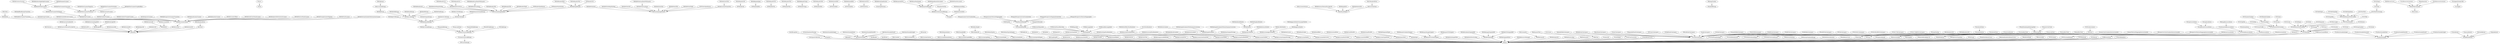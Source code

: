 digraph Classes {
  "IBGLFont" -> "IInterface"
  "IBGLRenderedFont" -> "IBGLFont"
  "IBGLRenderedFont" [href="BGRAFontGL.IBGLRenderedFont.html"]
  "IBGLTexture" -> "IInterface"
  "IBGLTexture" [href="BGRAOpenGLType.IBGLTexture.html"]
  "IBGRACanvasTextureProvider2D" -> "IInterface"
  "IBGRACanvasTextureProvider2D" [href="BGRACanvas2D.IBGRACanvasTextureProvider2D.html"]
  "IBGRACanvasGradient2D" -> "IBGRACanvasTextureProvider2D"
  "IBGRACanvasGradient2D" [href="BGRACanvas2D.IBGRACanvasGradient2D.html"]
  "IBGRAFace3D" -> "IInterface"
  "IBGRAFace3D" [href="BGRASceneTypes.IBGRAFace3D.html"]
  "IBGRALight3D" -> "IInterface"
  "IBGRADirectionalLight3D" -> "IBGRALight3D"
  "IBGRADirectionalLight3D" [href="BGRASceneTypes.IBGRADirectionalLight3D.html"]
  "IBGRAPointLight3D" -> "IBGRALight3D"
  "IBGRAPointLight3D" [href="BGRASceneTypes.IBGRAPointLight3D.html"]
  "IBGRAMaterial3D" -> "IInterface"
  "IBGRAMaterial3D" [href="BGRASceneTypes.IBGRAMaterial3D.html"]
  "IBGRANormal3D" -> "IInterface"
  "IBGRANormal3D" [href="BGRASceneTypes.IBGRANormal3D.html"]
  "IBGRAObject3D" -> "IInterface"
  "IBGRAObject3D" [href="BGRASceneTypes.IBGRAObject3D.html"]
  "IBGRAPart3D" -> "IInterface"
  "IBGRAPart3D" [href="BGRASceneTypes.IBGRAPart3D.html"]
  "IBGRAPath" -> "IInterface"
  "IBGRAPath" [href="BGRABitmapTypes.IBGRAPath.html"]
  "TBGRACanvas2D" -> "IBGRAPath"
  "TBGRACanvas2D" [href="BGRACanvas2D.TBGRACanvas2D.html"]
  "TBGRACustomPath" -> "IBGRAPath"
  "TBGRACustomPath" [href="BGRABitmapTypes.TBGRACustomPath.html"]
  "TBGRAPath" -> "TBGRACustomPath"
  "TBGRAPath" [href="BGRAPath.TBGRAPath.html"]
  "TBGLPath" -> "TBGRAPath"
  "TBGLPath" [href="BGRACanvasGL.TBGLPath.html"]
  "IBGRAScanner" -> "IInterface"
  "IBGRAScanner" [href="BGRABitmapTypes.IBGRAScanner.html"]
  "TBGRACustomScanner" -> "IBGRAScanner"
  "TBGRACustomScanner" [href="BGRABitmapTypes.TBGRACustomScanner.html"]
  "TBGRAAffineScannerTransform" -> "TBGRACustomScanner"
  "TBGRAAffineScannerTransform" [href="BGRATransform.TBGRAAffineScannerTransform.html"]
  "TBGRAAffineBitmapTransform" -> "TBGRAAffineScannerTransform"
  "TBGRAAffineBitmapTransform" [href="BGRATransform.TBGRAAffineBitmapTransform.html"]
  "TBGRABitmapScanner" -> "TBGRACustomScanner"
  "TBGRABitmapScanner" [href="BGRATransform.TBGRABitmapScanner.html"]
  "TBGRAExtendedBorderScanner" -> "TBGRACustomScanner"
  "TBGRAExtendedBorderScanner" [href="BGRATransform.TBGRAExtendedBorderScanner.html"]
  "TBGRAFilterScanner" -> "TBGRACustomScanner"
  "TBGRAFilterScanner" [href="BGRAFilterType.TBGRAFilterScanner.html"]
  "TBGRAFilterScannerMultipixel" -> "TBGRAFilterScanner"
  "TBGRAFilterScannerMultipixel" [href="BGRAFilterType.TBGRAFilterScannerMultipixel.html"]
  "TBGRA3X3FilterScanner" -> "TBGRAFilterScannerMultipixel"
  "TBGRA3X3FilterScanner" [href="BGRAFilterScanner.TBGRA3X3FilterScanner.html"]
  "TBGRAContourScanner" -> "TBGRA3X3FilterScanner"
  "TBGRAContourScanner" [href="BGRAFilterScanner.TBGRAContourScanner.html"]
  "TBGRAEmbossHightlightScanner" -> "TBGRA3X3FilterScanner"
  "TBGRAEmbossHightlightScanner" [href="BGRAFilterScanner.TBGRAEmbossHightlightScanner.html"]
  "TBGRASharpenScanner" -> "TBGRA3X3FilterScanner"
  "TBGRASharpenScanner" [href="BGRAFilterScanner.TBGRASharpenScanner.html"]
  "TBGRAFilterScannerPixelwise" -> "TBGRAFilterScanner"
  "TBGRAFilterScannerPixelwise" [href="BGRAFilterType.TBGRAFilterScannerPixelwise.html"]
  "TBGRAFilterScannerGrayscale" -> "TBGRAFilterScannerPixelwise"
  "TBGRAFilterScannerGrayscale" [href="BGRAFilterScanner.TBGRAFilterScannerGrayscale.html"]
  "TBGRAFilterScannerNegative" -> "TBGRAFilterScannerPixelwise"
  "TBGRAFilterScannerNegative" [href="BGRAFilterScanner.TBGRAFilterScannerNegative.html"]
  "TBGRAFilterScannerNormalize" -> "TBGRAFilterScannerPixelwise"
  "TBGRAFilterScannerNormalize" [href="BGRAFilterScanner.TBGRAFilterScannerNormalize.html"]
  "TBGRAFilterScannerSwapRedBlue" -> "TBGRAFilterScannerPixelwise"
  "TBGRAFilterScannerSwapRedBlue" [href="BGRAFilterScanner.TBGRAFilterScannerSwapRedBlue.html"]
  "TBGRAGradientScanner" -> "TBGRACustomScanner"
  "TBGRAGradientScanner" [href="BGRAGradientScanner.TBGRAGradientScanner.html"]
  "TBGRAConstantScanner" -> "TBGRAGradientScanner"
  "TBGRAConstantScanner" [href="BGRAGradientScanner.TBGRAConstantScanner.html"]
  "TBGRAGradientTriangleScanner" -> "TBGRACustomScanner"
  "TBGRAGradientTriangleScanner" [href="BGRAGradientScanner.TBGRAGradientTriangleScanner.html"]
  "TBGRAOpacityScanner" -> "TBGRACustomScanner"
  "TBGRAOpacityScanner" [href="BGRAGradientScanner.TBGRAOpacityScanner.html"]
  "TBGRAPerspectiveScannerTransform" -> "TBGRACustomScanner"
  "TBGRAPerspectiveScannerTransform" [href="BGRATransform.TBGRAPerspectiveScannerTransform.html"]
  "TBGRAQuadLinearScanner" -> "TBGRACustomScanner"
  "TBGRAQuadLinearScanner" [href="BGRATransform.TBGRAQuadLinearScanner.html"]
  "TBGRARandomScanner" -> "TBGRACustomScanner"
  "TBGRARandomScanner" [href="BGRAGradientScanner.TBGRARandomScanner.html"]
  "TBGRAScannerOffset" -> "TBGRACustomScanner"
  "TBGRAScannerOffset" [href="BGRATransform.TBGRAScannerOffset.html"]
  "TBGRASolidColorMaskScanner" -> "TBGRACustomScanner"
  "TBGRASolidColorMaskScanner" [href="BGRAGradientScanner.TBGRASolidColorMaskScanner.html"]
  "TBGRASphereDeformationScanner" -> "TBGRACustomScanner"
  "TBGRASphereDeformationScanner" [href="BGRATransform.TBGRASphereDeformationScanner.html"]
  "TBGRATextureMaskScanner" -> "TBGRACustomScanner"
  "TBGRATextureMaskScanner" [href="BGRAGradientScanner.TBGRATextureMaskScanner.html"]
  "TBGRATriangleLinearMapping" -> "TBGRACustomScanner"
  "TBGRATriangleLinearMapping" [href="BGRATransform.TBGRATriangleLinearMapping.html"]
  "TBGRATwirlScanner" -> "TBGRACustomScanner"
  "TBGRATwirlScanner" [href="BGRATransform.TBGRATwirlScanner.html"]
  "TBGRAVerticalCylinderDeformationScanner" -> "TBGRACustomScanner"
  "TBGRAVerticalCylinderDeformationScanner" [href="BGRATransform.TBGRAVerticalCylinderDeformationScanner.html"]
  "IBGRAVertex3D" -> "IInterface"
  "IBGRAVertex3D" [href="BGRASceneTypes.IBGRAVertex3D.html"]
  "TForm1" -> "TForm"
  "TForm1" [href="TestUniversalBrushUnit1.TForm1.html"]
  "TCustomUniversalBitmap" -> "TFPCustomImage"
  "TCustomUniversalBitmap" [href="BGRABitmapTypes.TCustomUniversalBitmap.html"]
  "TGenericUniversalBitmap" -> "TCustomUniversalBitmap"
  "TGenericUniversalBitmap" [href="BGRABitmapTypes.TGenericUniversalBitmap.html"]
  "TBGRACustomBitmap" -> "TGenericUniversalBitmap"
  "TBGRACustomBitmap" [href="BGRABitmapTypes.TBGRACustomBitmap.html"]
  "TBGRADefaultBitmap" -> "TBGRACustomBitmap"
  "TBGRADefaultBitmap" [href="BGRADefaultBitmap.TBGRADefaultBitmap.html"]
  "TBGRAfpGUIBitmap" -> "TBGRADefaultBitmap"
  "TBGRAfpGUIBitmap" [href="BGRAfpGUIBitmap.TBGRAfpGUIBitmap.html"]
  "TBGRALCLBitmap" -> "TBGRADefaultBitmap"
  "TBGRALCLBitmap" [href="BGRALCLBitmap.TBGRALCLBitmap.html"]
  "TBGRABitmap" -> "TBGRALCLBitmap"
  "TBGRABitmap" [href="BGRABitmap.TBGRABitmap.html"]
  "TBGLCustomBitmap" -> "TBGRABitmap"
  "TBGLCustomBitmap" [href="BGRAOpenGLType.TBGLCustomBitmap.html"]
  "TBGLBitmap" -> "TBGLCustomBitmap"
  "TBGLBitmap" [href="BGRAOpenGL.TBGLBitmap.html"]
  "TBGRAGtkBitmap" -> "TBGRALCLBitmap"
  "TBGRAGtkBitmap" [href="BGRAGtkBitmap.TBGRAGtkBitmap.html"]
  "TBGRAMacBitmap" -> "TBGRALCLBitmap"
  "TBGRAMacBitmap" [href="BGRAMacBitmap.TBGRAMacBitmap.html"]
  "TBGRAQtBitmap" -> "TBGRALCLBitmap"
  "TBGRAQtBitmap" [href="BGRAQtBitmap.TBGRAQtBitmap.html"]
  "TBGRAWinBitmap" -> "TBGRALCLBitmap"
  "TBGRAWinBitmap" [href="BGRAWinBitmap.TBGRAWinBitmap.html"]
  "TBGRAMSEguiBitmap" -> "TBGRADefaultBitmap"
  "TBGRAMSEguiBitmap" [href="BGRAMSEguiBitmap.TBGRAMSEguiBitmap.html"]
  "TBGRANoGUIBitmap" -> "TBGRADefaultBitmap"
  "TBGRANoGUIBitmap" [href="BGRANoGUIBitmap.TBGRANoGUIBitmap.html"]
  "TBGRAPtrBitmap" -> "TBGRADefaultBitmap"
  "TBGRAPtrBitmap" [href="BGRADefaultBitmap.TBGRAPtrBitmap.html"]
  "TBGRALCLPtrBitmap" -> "TBGRAPtrBitmap"
  "TBGRALCLPtrBitmap" [href="BGRALCLBitmap.TBGRALCLPtrBitmap.html"]
  "TBGRAMemoryStreamBitmap" -> "TBGRAPtrBitmap"
  "TBGRAMemoryStreamBitmap" [href="BGRADefaultBitmap.TBGRAMemoryStreamBitmap.html"]
  "TExpandedBitmap" -> "TGenericUniversalBitmap"
  "TExpandedBitmap" [href="ExpandedBitmap.TExpandedBitmap.html"]
  "TGrayscaleMask" -> "TGenericUniversalBitmap"
  "TGrayscaleMask" [href="BGRAGrayscaleMask.TGrayscaleMask.html"]
  "TLinearRGBABitmap" -> "TGenericUniversalBitmap"
  "TLinearRGBABitmap" [href="LinearRGBABitmap.TLinearRGBABitmap.html"]
  "TWordXYZABitmap" -> "TGenericUniversalBitmap"
  "TWordXYZABitmap" [href="WordXYZABitmap.TWordXYZABitmap.html"]
  "TXYZABitmap" -> "TGenericUniversalBitmap"
  "TXYZABitmap" [href="XYZABitmap.TXYZABitmap.html"]
  "TBGRAImageReader" -> "TFPCustomImageReader"
  "TBGRAImageReader" [href="BGRABitmapTypes.TBGRAImageReader.html"]
  "TBGRAReaderBMP" -> "TBGRAImageReader"
  "TBGRAReaderBMP" [href="BGRAReadBMP.TBGRAReaderBMP.html"]
  "TBGRAReaderPNG" -> "TBGRAImageReader"
  "TBGRAReaderPNG" [href="BGRAReadPng.TBGRAReaderPNG.html"]
  "TFPReaderSVG" -> "TBGRAImageReader"
  "TFPReaderSVG" [href="BGRASVG.TFPReaderSVG.html"]
  "TBGRAReaderAvif" -> "TFPCustomImageReader"
  "TBGRAReaderAvif" [href="BGRAReadAvif.TBGRAReaderAvif.html"]
  "TBGRAReaderBmpMioMap" -> "TFPCustomImageReader"
  "TBGRAReaderBmpMioMap" [href="BGRAReadBmpMioMap.TBGRAReaderBmpMioMap.html"]
  "TBGRAReaderIcoOrCur" -> "TFPCustomImageReader"
  "TBGRAReaderIcoOrCur" [href="BGRAReadIco.TBGRAReaderIcoOrCur.html"]
  "TBGRAReaderCur" -> "TBGRAReaderIcoOrCur"
  "TBGRAReaderCur" [href="BGRAReadIco.TBGRAReaderCur.html"]
  "TBGRAReaderIco" -> "TBGRAReaderIcoOrCur"
  "TBGRAReaderIco" [href="BGRAReadIco.TBGRAReaderIco.html"]
  "TBGRAReaderLazPaint" -> "TFPCustomImageReader"
  "TBGRAReaderLazPaint" [href="BGRAReadLzp.TBGRAReaderLazPaint.html"]
  "TBGRAReaderLazPaintWithLayers" -> "TBGRAReaderLazPaint"
  "TBGRAReaderLazPaintWithLayers" [href="BGRALazPaint.TBGRAReaderLazPaintWithLayers.html"]
  "TBGRAReaderOXO" -> "TFPCustomImageReader"
  "TBGRAReaderOXO" [href="BGRAPhoxo.TBGRAReaderOXO.html"]
  "TBGRAReaderTiff" -> "TFPCustomImageReader"
  "TBGRAReaderTiff" [href="BGRAReadTiff.TBGRAReaderTiff.html"]
  "TBGRAReaderWebP" -> "TFPCustomImageReader"
  "TBGRAReaderWebP" [href="BGRAReadWebP.TBGRAReaderWebP.html"]
  "TFPReaderOpenRaster" -> "TFPCustomImageReader"
  "TFPReaderOpenRaster" [href="BGRAOpenRaster.TFPReaderOpenRaster.html"]
  "TFPReaderPaintDotNet" -> "TFPCustomImageReader"
  "TFPReaderPaintDotNet" [href="BGRAPaintNet.TFPReaderPaintDotNet.html"]
  "TBGRACustomWriterPNG" -> "TFPCustomImageWriter"
  "TBGRACustomWriterPNG" [href="BGRABitmapTypes.TBGRACustomWriterPNG.html"]
  "TBGRAWriterPNG" -> "TBGRACustomWriterPNG"
  "TBGRAWriterPNG" [href="BGRAWritePNG.TBGRAWriterPNG.html"]
  "TBGRAWriterAvif" -> "TFPCustomImageWriter"
  "TBGRAWriterAvif" [href="BGRAWriteAvif.TBGRAWriterAvif.html"]
  "TBGRAWriterBmpMioMap" -> "TFPCustomImageWriter"
  "TBGRAWriterBmpMioMap" [href="BGRAWriteBmpMioMap.TBGRAWriterBmpMioMap.html"]
  "TBGRAWriterGIF" -> "TFPCustomImageWriter"
  "TBGRAWriterGIF" [href="BGRAAnimatedGif.TBGRAWriterGIF.html"]
  "TBGRAWriterLazPaint" -> "TFPCustomImageWriter"
  "TBGRAWriterLazPaint" [href="BGRAWriteLzp.TBGRAWriterLazPaint.html"]
  "TBGRAWriterLazPaintWithLayers" -> "TBGRAWriterLazPaint"
  "TBGRAWriterLazPaintWithLayers" [href="BGRALazPaint.TBGRAWriterLazPaintWithLayers.html"]
  "TBGRAWriterOXO" -> "TFPCustomImageWriter"
  "TBGRAWriterOXO" [href="BGRAPhoxo.TBGRAWriterOXO.html"]
  "TBGRAWriterTiff" -> "TFPCustomImageWriter"
  "TBGRAWriterTiff" [href="BGRAWriteTiff.TBGRAWriterTiff.html"]
  "TBGRAWriterWebP" -> "TFPCustomImageWriter"
  "TBGRAWriterWebP" [href="BGRAWriteWebP.TBGRAWriterWebP.html"]
  "TFPWriterOpenRaster" -> "TFPCustomImageWriter"
  "TFPWriterOpenRaster" [href="BGRAOpenRaster.TFPWriterOpenRaster.html"]
  "TBGRAReaderGIF" -> "TFPReaderGif"
  "TBGRAReaderGIF" [href="BGRAAnimatedGif.TBGRAReaderGIF.html"]
  "TBGRAReaderJpeg" -> "TFPReaderJPEG"
  "TBGRAReaderJpeg" [href="BGRAReadJpeg.TBGRAReaderJpeg.html"]
  "TBGRAReaderPCX" -> "TFPReaderPCX"
  "TBGRAReaderPCX" [href="BGRAReadPCX.TBGRAReaderPCX.html"]
  "TBGRAReaderPSD" -> "TFPReaderPSD"
  "TBGRAReaderPSD" [href="BGRAReadPSD.TBGRAReaderPSD.html"]
  "TBGRAReaderTarga" -> "TFPReaderTarga"
  "TBGRAReaderTarga" [href="BGRAReadTGA.TBGRAReaderTarga.html"]
  "TBGRAReaderXPM" -> "TFPReaderXPM"
  "TBGRAReaderXPM" [href="BGRAReadXPM.TBGRAReaderXPM.html"]
  "TBGRAWriterBMP" -> "TFPWriterBMP"
  "TBGRAWriterBMP" [href="BGRAWriteBMP.TBGRAWriterBMP.html"]
  "TBGRAWriterJPEG" -> "TFPWriterJPEG"
  "TBGRAWriterJPEG" [href="BGRAWriteJpeg.TBGRAWriterJPEG.html"]
  "TBGRAWriterPCX" -> "TFPWriterPCX"
  "TBGRAWriterPCX" [href="BGRAWritePCX.TBGRAWriterPCX.html"]
  "TBGRAFreeTypeDrawer" -> "TFreeTypeDrawer"
  "TBGRAFreeTypeDrawer" [href="BGRAFreeType.TBGRAFreeTypeDrawer.html"]
  "TBGRAAnimatedGif" -> "TGraphic"
  "TBGRAAnimatedGif" [href="BGRAAnimatedGif.TBGRAAnimatedGif.html"]
  "TBGRAAnimatedPng" -> "TBGRAAnimatedGif"
  "TBGRAAnimatedPng" [href="BGRAAnimatedGif.TBGRAAnimatedPng.html"]
  "TBGRACustomLayeredBitmap" -> "TGraphic"
  "TBGRACustomLayeredBitmap" [href="BGRALayers.TBGRACustomLayeredBitmap.html"]
  "TBGRALayeredBitmap" -> "TBGRACustomLayeredBitmap"
  "TBGRALayeredBitmap" [href="BGRALayers.TBGRALayeredBitmap.html"]
  "TBGRALayeredSVG" -> "TBGRALayeredBitmap"
  "TBGRALayeredSVG" [href="BGRASVGOriginal.TBGRALayeredSVG.html"]
  "TBGRALazPaintImage" -> "TBGRALayeredBitmap"
  "TBGRALazPaintImage" [href="BGRALazPaint.TBGRALazPaintImage.html"]
  "TBGRAOpenRasterDocument" -> "TBGRALayeredBitmap"
  "TBGRAOpenRasterDocument" [href="BGRAOpenRaster.TBGRAOpenRasterDocument.html"]
  "TBGRAPhoxoDocument" -> "TBGRALayeredBitmap"
  "TBGRAPhoxoDocument" [href="BGRAPhoxo.TBGRAPhoxoDocument.html"]
  "TPaintDotNetFile" -> "TBGRACustomLayeredBitmap"
  "TPaintDotNetFile" [href="BGRAPaintNet.TPaintDotNetFile.html"]
  "TBGLCustomFont" -> "TInterfacedObject"
  "TBGLCustomFont" [href="BGRAOpenGLType.TBGLCustomFont.html"]
  "TBGLRenderedFont" -> "TBGLCustomFont"
  "TBGLRenderedFont" [href="BGRAFontGL.TBGLRenderedFont.html"]
  "TBGLCustomTexture" -> "TInterfacedObject"
  "TBGLCustomTexture" [href="BGRAOpenGLType.TBGLCustomTexture.html"]
  "TBGRACanvasTextureProvider2D" -> "TInterfacedObject"
  "TBGRACanvasTextureProvider2D" [href="BGRACanvas2D.TBGRACanvasTextureProvider2D.html"]
  "TBGRALight3D" -> "TInterfacedObject"
  "TBGRALight3D" [href="BGRASceneTypes.TBGRALight3D.html"]
  "TBGRAMaterial3D" -> "TInterfacedObject"
  "TBGRAMaterial3D" [href="BGRASceneTypes.TBGRAMaterial3D.html"]
  "TBitmapTracker" -> "TMaskedBitmap"
  "TBitmapTracker" [href="BGRALCLBitmap.TBitmapTracker.html"]
  "ColorspaceCollection" -> "TObject"
  "ColorspaceCollection" [href="BGRABitmapTypes.ColorspaceCollection.html"]
  "Exception" -> "TObject"
  "EAvifException" -> "Exception"
  "EAvifException" [href="avifbgra.EAvifException.html"]
  "EColorQuantizerMissing" -> "Exception"
  "EColorQuantizerMissing" [href="BGRAGifFormat.EColorQuantizerMissing.html"]
  "TAffineBox" -> "TObject"
  "TAffineBox" [href="BGRABitmapTypes.TAffineBox.html"]
  "TAttributeVariable" -> "TObject"
  "TAttributeVariable" [href="BGRACanvasGL.TAttributeVariable.html"]
  "TAttributeVariableInteger" -> "TAttributeVariable"
  "TAttributeVariableInteger" [href="BGRAOpenGL3D.TAttributeVariableInteger.html"]
  "TAttributeVariablePoint" -> "TAttributeVariable"
  "TAttributeVariablePoint" [href="BGRAOpenGL3D.TAttributeVariablePoint.html"]
  "TAttributeVariablePoint3D" -> "TAttributeVariable"
  "TAttributeVariablePoint3D" [href="BGRAOpenGL3D.TAttributeVariablePoint3D.html"]
  "TAttributeVariablePointF" -> "TAttributeVariable"
  "TAttributeVariablePointF" [href="BGRAOpenGL3D.TAttributeVariablePointF.html"]
  "TAttributeVariableSingle" -> "TAttributeVariable"
  "TAttributeVariableSingle" [href="BGRAOpenGL3D.TAttributeVariableSingle.html"]
  "TAvifReader" -> "TObject"
  "TAvifReader" [href="avifbgra.TAvifReader.html"]
  "TAvifWriter" -> "TObject"
  "TAvifWriter" [href="avifbgra.TAvifWriter.html"]
  "TBGLContext" -> "TObject"
  "TBGLContext" [href="BGRAOpenGL.TBGLContext.html"]
  "TBGLCustomArray" -> "TObject"
  "TBGLCustomArray" [href="BGRACanvasGL.TBGLCustomArray.html"]
  "TBGLArray" -> "TBGLCustomArray"
  "TBGLArray" [href="BGRAOpenGL.TBGLArray.html"]
  "TBGLCustomCanvas" -> "TObject"
  "TBGLCustomCanvas" [href="BGRACanvasGL.TBGLCustomCanvas.html"]
  "TBGLCustomElementArray" -> "TObject"
  "TBGLCustomElementArray" [href="BGRACanvasGL.TBGLCustomElementArray.html"]
  "TBGLElementArray" -> "TBGLCustomElementArray"
  "TBGLElementArray" [href="BGRAOpenGL.TBGLElementArray.html"]
  "TBGLCustomFrameBuffer" -> "TObject"
  "TBGLCustomFrameBuffer" [href="BGRAOpenGLType.TBGLCustomFrameBuffer.html"]
  "TBGLFrameBuffer" -> "TBGLCustomFrameBuffer"
  "TBGLFrameBuffer" [href="BGRAOpenGL.TBGLFrameBuffer.html"]
  "TBGLCustomLighting" -> "TObject"
  "TBGLCustomLighting" [href="BGRACanvasGL.TBGLCustomLighting.html"]
  "TBGLCustomShader" -> "TObject"
  "TBGLCustomShader" [href="BGRACanvasGL.TBGLCustomShader.html"]
  "TBGLShader3D" -> "TBGLCustomShader"
  "TBGLShader3D" [href="BGRAOpenGL3D.TBGLShader3D.html"]
  "TBGLBlurShader" -> "TBGLShader3D"
  "TBGLBlurShader" [href="BGRABlurGL.TBGLBlurShader.html"]
  "TBGLCustomSprite" -> "TObject"
  "TBGLCustomSprite" [href="BGRASpriteGL.TBGLCustomSprite.html"]
  "TBGLDefaultSprite" -> "TBGLCustomSprite"
  "TBGLDefaultSprite" [href="BGRASpriteGL.TBGLDefaultSprite.html"]
  "TBGLCustomSpriteEngine" -> "TObject"
  "TBGLCustomSpriteEngine" [href="BGRASpriteGL.TBGLCustomSpriteEngine.html"]
  "TBGLDefaultSpriteEngine" -> "TBGLCustomSpriteEngine"
  "TBGLDefaultSpriteEngine" [href="BGRASpriteGL.TBGLDefaultSpriteEngine.html"]
  "TBGLLighting3D" -> "TObject"
  "TBGLLighting3D" [href="BGRAOpenGL3D.TBGLLighting3D.html"]
  "TBGRACanvas" -> "TObject"
  "TBGRACanvas" [href="BGRACanvas.TBGRACanvas.html"]
  "TBGRACanvasState2D" -> "TObject"
  "TBGRACanvasState2D" [href="BGRACanvas2D.TBGRACanvasState2D.html"]
  "TBGRAColorBox" -> "TObject"
  "TBGRAColorBox" [href="BGRAColorQuantization.TBGRAColorBox.html"]
  "TBGRAColoredObject" -> "TObject"
  "TBGRAColoredObject" [href="BGRACanvas.TBGRAColoredObject.html"]
  "TBGRABrush" -> "TBGRAColoredObject"
  "TBGRABrush" [href="BGRACanvas.TBGRABrush.html"]
  "TBGRAFont" -> "TBGRAColoredObject"
  "TBGRAFont" [href="BGRACanvas.TBGRAFont.html"]
  "TBGRAPen" -> "TBGRAColoredObject"
  "TBGRAPen" [href="BGRACanvas.TBGRAPen.html"]
  "TBGRAColorList" -> "TObject"
  "TBGRAColorList" [href="BGRABitmapTypes.TBGRAColorList.html"]
  "TBGRAColorTree" -> "TObject"
  "TBGRAColorTree" [href="BGRAColorQuantization.TBGRAColorTree.html"]
  "TBGRACompressableBitmap" -> "TObject"
  "TBGRACompressableBitmap" [href="BGRACompressableBitmap.TBGRACompressableBitmap.html"]
  "TBGRACustomArrow" -> "TObject"
  "TBGRACustomArrow" [href="BGRABitmapTypes.TBGRACustomArrow.html"]
  "TBGRAArrow" -> "TBGRACustomArrow"
  "TBGRAArrow" [href="BGRAArrow.TBGRAArrow.html"]
  "TBGRACustomColorQuantizer" -> "TObject"
  "TBGRACustomColorQuantizer" [href="BGRAPalette.TBGRACustomColorQuantizer.html"]
  "TBGRAColorQuantizer" -> "TBGRACustomColorQuantizer"
  "TBGRAColorQuantizer" [href="BGRAColorQuantization.TBGRAColorQuantizer.html"]
  "TBGRACustomFillInfo" -> "TObject"
  "TBGRACustomFillInfo" [href="BGRABitmapTypes.TBGRACustomFillInfo.html"]
  "TFillShapeInfo" -> "TBGRACustomFillInfo"
  "TFillShapeInfo" [href="BGRAFillInfo.TFillShapeInfo.html"]
  "TCustomFillPolyInfo" -> "TFillShapeInfo"
  "TCustomFillPolyInfo" [href="BGRAFillInfo.TCustomFillPolyInfo.html"]
  "TFillPolyInfo" -> "TCustomFillPolyInfo"
  "TFillPolyInfo" [href="BGRAFillInfo.TFillPolyInfo.html"]
  "TOnePassFillPolyInfo" -> "TCustomFillPolyInfo"
  "TOnePassFillPolyInfo" [href="BGRAFillInfo.TOnePassFillPolyInfo.html"]
  "TPolygonLinearColorGradientInfo" -> "TOnePassFillPolyInfo"
  "TPolygonLinearColorGradientInfo" [href="BGRAPolygonAliased.TPolygonLinearColorGradientInfo.html"]
  "TPolygonLinearTextureMappingInfo" -> "TOnePassFillPolyInfo"
  "TPolygonLinearTextureMappingInfo" [href="BGRAPolygonAliased.TPolygonLinearTextureMappingInfo.html"]
  "TPolygonPerspectiveColorGradientInfo" -> "TOnePassFillPolyInfo"
  "TPolygonPerspectiveColorGradientInfo" [href="BGRAPolygonAliased.TPolygonPerspectiveColorGradientInfo.html"]
  "TPolygonPerspectiveMappingShaderInfo" -> "TOnePassFillPolyInfo"
  "TPolygonPerspectiveMappingShaderInfo" [href="BGRAPolygonAliased.TPolygonPerspectiveMappingShaderInfo.html"]
  "TPolygonPerspectiveTextureMappingInfo" -> "TOnePassFillPolyInfo"
  "TPolygonPerspectiveTextureMappingInfo" [href="BGRAPolygonAliased.TPolygonPerspectiveTextureMappingInfo.html"]
  "TSimpleFillPolyInfo" -> "TCustomFillPolyInfo"
  "TSimpleFillPolyInfo" [href="BGRAFillInfo.TSimpleFillPolyInfo.html"]
  "TFillBorderEllipseInfo" -> "TFillShapeInfo"
  "TFillBorderEllipseInfo" [href="BGRAFillInfo.TFillBorderEllipseInfo.html"]
  "TFillBorderRoundRectInfo" -> "TFillShapeInfo"
  "TFillBorderRoundRectInfo" [href="BGRAFillInfo.TFillBorderRoundRectInfo.html"]
  "TFillEllipseInfo" -> "TFillShapeInfo"
  "TFillEllipseInfo" [href="BGRAFillInfo.TFillEllipseInfo.html"]
  "TFillRectangleInfo" -> "TFillShapeInfo"
  "TFillRectangleInfo" [href="BGRAFillInfo.TFillRectangleInfo.html"]
  "TFillRoundRectangleInfo" -> "TFillShapeInfo"
  "TFillRoundRectangleInfo" [href="BGRAFillInfo.TFillRoundRectangleInfo.html"]
  "TBGRACustomFontRenderer" -> "TObject"
  "TBGRACustomFontRenderer" [href="BGRABitmapTypes.TBGRACustomFontRenderer.html"]
  "TBGRAFreeTypeFontRenderer" -> "TBGRACustomFontRenderer"
  "TBGRAFreeTypeFontRenderer" [href="BGRAFreeType.TBGRAFreeTypeFontRenderer.html"]
  "TBGRASystemFontRenderer" -> "TBGRACustomFontRenderer"
  "TBGRASystemFontRenderer" [href="BGRAText.TBGRASystemFontRenderer.html"]
  "TBGRATextEffectFontRenderer" -> "TBGRASystemFontRenderer"
  "TBGRATextEffectFontRenderer" [href="BGRATextFX.TBGRATextEffectFontRenderer.html"]
  "TLCLFontRenderer" -> "TBGRASystemFontRenderer"
  "TLCLFontRenderer" [href="BGRAText.TLCLFontRenderer.html"]
  "TBGRAVectorizedFontRenderer" -> "TBGRACustomFontRenderer"
  "TBGRAVectorizedFontRenderer" [href="BGRAVectorize.TBGRAVectorizedFontRenderer.html"]
  "TBGRACustomGradient" -> "TObject"
  "TBGRACustomGradient" [href="BGRABitmapTypes.TBGRACustomGradient.html"]
  "TBGRABufferedGradient" -> "TBGRACustomGradient"
  "TBGRABufferedGradient" [href="BGRAGradientScanner.TBGRABufferedGradient.html"]
  "TBGRAMultiGradient" -> "TBGRACustomGradient"
  "TBGRAMultiGradient" [href="BGRAGradientScanner.TBGRAMultiGradient.html"]
  "TBGRASimpleGradient" -> "TBGRACustomGradient"
  "TBGRASimpleGradient" [href="BGRAGradientScanner.TBGRASimpleGradient.html"]
  "TBGRAHueGradient" -> "TBGRASimpleGradient"
  "TBGRAHueGradient" [href="BGRAGradientScanner.TBGRAHueGradient.html"]
  "TBGRASimpleGradientWithGammaCorrection" -> "TBGRASimpleGradient"
  "TBGRASimpleGradientWithGammaCorrection" [href="BGRAGradientScanner.TBGRASimpleGradientWithGammaCorrection.html"]
  "TBGRASimpleGradientWithoutGammaCorrection" -> "TBGRASimpleGradient"
  "TBGRASimpleGradientWithoutGammaCorrection" [href="BGRAGradientScanner.TBGRASimpleGradientWithoutGammaCorrection.html"]
  "TBGRACustomOriginalStorage" -> "TObject"
  "TBGRACustomOriginalStorage" [href="BGRALayerOriginal.TBGRACustomOriginalStorage.html"]
  "TBGRAMemOriginalStorage" -> "TBGRACustomOriginalStorage"
  "TBGRAMemOriginalStorage" [href="BGRALayerOriginal.TBGRAMemOriginalStorage.html"]
  "TBGRACustomPalette" -> "TObject"
  "TBGRACustomPalette" [href="BGRAPalette.TBGRACustomPalette.html"]
  "TBGRAAvgLvlPalette" -> "TBGRACustomPalette"
  "TBGRAAvgLvlPalette" [href="BGRAPalette.TBGRAAvgLvlPalette.html"]
  "TBGRAPalette" -> "TBGRAAvgLvlPalette"
  "TBGRAPalette" [href="BGRAPalette.TBGRAPalette.html"]
  "TBGRAIndexedPalette" -> "TBGRAPalette"
  "TBGRAIndexedPalette" [href="BGRAPalette.TBGRAIndexedPalette.html"]
  "TBGRAWeightedPalette" -> "TBGRAPalette"
  "TBGRAWeightedPalette" [href="BGRAPalette.TBGRAWeightedPalette.html"]
  "TBGRAReferencePalette" -> "TBGRAAvgLvlPalette"
  "TBGRAReferencePalette" [href="BGRAPalette.TBGRAReferencePalette.html"]
  "TBGRACustomApproxPalette" -> "TBGRACustomPalette"
  "TBGRACustomApproxPalette" [href="BGRAPalette.TBGRACustomApproxPalette.html"]
  "TBGRA16BitPalette" -> "TBGRACustomApproxPalette"
  "TBGRA16BitPalette" [href="BGRAPalette.TBGRA16BitPalette.html"]
  "TBGRAApproxPalette" -> "TBGRACustomApproxPalette"
  "TBGRAApproxPalette" [href="BGRAColorQuantization.TBGRAApproxPalette.html"]
  "TBGRAApproxPaletteViaLargerPalette" -> "TBGRAApproxPalette"
  "TBGRAApproxPaletteViaLargerPalette" [href="BGRAColorQuantization.TBGRAApproxPaletteViaLargerPalette.html"]
  "TBGRACustomPathCursor" -> "TObject"
  "TBGRACustomPathCursor" [href="BGRABitmapTypes.TBGRACustomPathCursor.html"]
  "TBGRAPathCursor" -> "TBGRACustomPathCursor"
  "TBGRAPathCursor" [href="BGRAPath.TBGRAPathCursor.html"]
  "TBGRACustomPenStroker" -> "TObject"
  "TBGRACustomPenStroker" [href="BGRABitmapTypes.TBGRACustomPenStroker.html"]
  "TBGRAPenStroker" -> "TBGRACustomPenStroker"
  "TBGRAPenStroker" [href="BGRAPen.TBGRAPenStroker.html"]
  "TBGRACustomTextEffect" -> "TObject"
  "TBGRACustomTextEffect" [href="BGRACustomTextFX.TBGRACustomTextEffect.html"]
  "TBGRATextEffect" -> "TBGRACustomTextEffect"
  "TBGRATextEffect" [href="BGRATextFX.TBGRATextEffect.html"]
  "TBGRACustomTypeWriter" -> "TObject"
  "TBGRACustomTypeWriter" [href="BGRATypewriter.TBGRACustomTypeWriter.html"]
  "TBGRAVectorizedFont" -> "TBGRACustomTypeWriter"
  "TBGRAVectorizedFont" [href="BGRAVectorize.TBGRAVectorizedFont.html"]
  "TBGRAGenericPool" -> "TObject"
  "TBGRAGenericPool" [href="BGRACoordPool3D.TBGRAGenericPool.html"]
  "TBGRACoordPool3D" -> "TBGRAGenericPool"
  "TBGRACoordPool3D" [href="BGRACoordPool3D.TBGRACoordPool3D.html"]
  "TBGRANormalPool3D" -> "TBGRAGenericPool"
  "TBGRANormalPool3D" [href="BGRACoordPool3D.TBGRANormalPool3D.html"]
  "TBGRAGlyph" -> "TObject"
  "TBGRAGlyph" [href="BGRATypewriter.TBGRAGlyph.html"]
  "TBGRAPolygonalGlyph" -> "TBGRAGlyph"
  "TBGRAPolygonalGlyph" [href="BGRATypewriter.TBGRAPolygonalGlyph.html"]
  "TBGRALayerCustomOriginal" -> "TObject"
  "TBGRALayerCustomOriginal" [href="BGRALayerOriginal.TBGRALayerCustomOriginal.html"]
  "TBGRALayerGradientOriginal" -> "TBGRALayerCustomOriginal"
  "TBGRALayerGradientOriginal" [href="BGRAGradientOriginal.TBGRALayerGradientOriginal.html"]
  "TBGRALayerImageOriginal" -> "TBGRALayerCustomOriginal"
  "TBGRALayerImageOriginal" [href="BGRALayerOriginal.TBGRALayerImageOriginal.html"]
  "TBGRALayerSVGOriginal" -> "TBGRALayerCustomOriginal"
  "TBGRALayerSVGOriginal" [href="BGRASVGOriginal.TBGRALayerSVGOriginal.html"]
  "TBGRAMultishapeFiller" -> "TObject"
  "TBGRAMultishapeFiller" [href="BGRAPolygon.TBGRAMultishapeFiller.html"]
  "TBGRAMultiSliceScaling" -> "TObject"
  "TBGRAMultiSliceScaling" [href="BGRASliceScaling.TBGRAMultiSliceScaling.html"]
  "TBGRAOriginalDiff" -> "TObject"
  "TBGRAOriginalDiff" [href="BGRALayerOriginal.TBGRAOriginalDiff.html"]
  "TBGRAGradientOriginalDiff" -> "TBGRAOriginalDiff"
  "TBGRAGradientOriginalDiff" [href="BGRAGradientOriginal.TBGRAGradientOriginalDiff.html"]
  "TBGRAImageOriginalDiff" -> "TBGRAOriginalDiff"
  "TBGRAImageOriginalDiff" [href="BGRALayerOriginal.TBGRAImageOriginalDiff.html"]
  "TBGRASVGOriginalDiff" -> "TBGRAOriginalDiff"
  "TBGRASVGOriginalDiff" [href="BGRASVGOriginal.TBGRASVGOriginalDiff.html"]
  "TBGRAOriginalEditor" -> "TObject"
  "TBGRAOriginalEditor" [href="BGRALayerOriginal.TBGRAOriginalEditor.html"]
  "TBGRAResourceManager" -> "TObject"
  "TBGRAResourceManager" [href="BGRABitmapTypes.TBGRAResourceManager.html"]
  "TBGRAScene3D" -> "TObject"
  "TBGRAScene3D" [href="BGRAScene3D.TBGRAScene3D.html"]
  "TBGLScene3D" -> "TBGRAScene3D"
  "TBGLScene3D" [href="BGRAOpenGL3D.TBGLScene3D.html"]
  "TBGRAShader3D" -> "TObject"
  "TBGRAShader3D" [href="BGRARenderer3D.TBGRAShader3D.html"]
  "TBGRASliceScaling" -> "TObject"
  "TBGRASliceScaling" [href="BGRASliceScaling.TBGRASliceScaling.html"]
  "TBidiTextLayout" -> "TObject"
  "TBidiTextLayout" [href="BGRATextBidi.TBidiTextLayout.html"]
  "TBidiTree" -> "TObject"
  "TBidiTree" [href="BGRAUnicodeText.TBidiTree.html"]
  "TBidiLayoutTree" -> "TBidiTree"
  "TBidiLayoutTree" [href="BGRATextBidi.TBidiLayoutTree.html"]
  "TCamera3D" -> "TObject"
  "TCamera3D" [href="BGRAScene3D.TCamera3D.html"]
  "TColorHelper" -> "TObject"
  "TColorHelper" [href="BGRABitmapTypes.TColorHelper.html"]
  "TCSSUnitConverter" -> "TObject"
  "TCSSUnitConverter" [href="BGRAUnits.TCSSUnitConverter.html"]
  "TSVGUnits" -> "TCSSUnitConverter"
  "TSVGUnits" [href="BGRASVG.TSVGUnits.html"]
  "TCubicBezierCurve" -> "TObject"
  "TCubicBezierCurve" [href="BGRABitmapTypes.TCubicBezierCurve.html"]
  "TCustomColorspace" -> "TObject"
  "TCustomColorspace" [href="BGRABitmapTypes.TCustomColorspace.html"]
  "TAdobeRGBAColorspace" -> "TCustomColorspace"
  "TAdobeRGBAColorspace" [href="BGRABitmapTypes.TAdobeRGBAColorspace.html"]
  "TBGRAPixelColorspace" -> "TCustomColorspace"
  "TBGRAPixelColorspace" [href="BGRABitmapTypes.TBGRAPixelColorspace.html"]
  "TByteMaskColorspace" -> "TCustomColorspace"
  "TByteMaskColorspace" [href="BGRABitmapTypes.TByteMaskColorspace.html"]
  "TColorColorspace" -> "TCustomColorspace"
  "TColorColorspace" [href="BGRABitmapTypes.TColorColorspace.html"]
  "TExpandedPixelColorspace" -> "TCustomColorspace"
  "TExpandedPixelColorspace" [href="BGRABitmapTypes.TExpandedPixelColorspace.html"]
  "TFPColorColorspace" -> "TCustomColorspace"
  "TFPColorColorspace" [href="BGRABitmapTypes.TFPColorColorspace.html"]
  "TGSBAPixelColorspace" -> "TCustomColorspace"
  "TGSBAPixelColorspace" [href="BGRABitmapTypes.TGSBAPixelColorspace.html"]
  "THSLAPixelColorspace" -> "TCustomColorspace"
  "THSLAPixelColorspace" [href="BGRABitmapTypes.THSLAPixelColorspace.html"]
  "TLabAColorspace" -> "TCustomColorspace"
  "TLabAColorspace" [href="BGRABitmapTypes.TLabAColorspace.html"]
  "TLChAColorspace" -> "TCustomColorspace"
  "TLChAColorspace" [href="BGRABitmapTypes.TLChAColorspace.html"]
  "TLinearRGBAColorspace" -> "TCustomColorspace"
  "TLinearRGBAColorspace" [href="BGRABitmapTypes.TLinearRGBAColorspace.html"]
  "TStdCMYKColorspace" -> "TCustomColorspace"
  "TStdCMYKColorspace" [href="BGRABitmapTypes.TStdCMYKColorspace.html"]
  "TStdHSLAColorspace" -> "TCustomColorspace"
  "TStdHSLAColorspace" [href="BGRABitmapTypes.TStdHSLAColorspace.html"]
  "TStdHSVAColorspace" -> "TCustomColorspace"
  "TStdHSVAColorspace" [href="BGRABitmapTypes.TStdHSVAColorspace.html"]
  "TStdRGBAColorspace" -> "TCustomColorspace"
  "TStdRGBAColorspace" [href="BGRABitmapTypes.TStdRGBAColorspace.html"]
  "TWordXYZAColorspace" -> "TCustomColorspace"
  "TWordXYZAColorspace" [href="BGRABitmapTypes.TWordXYZAColorspace.html"]
  "TXYZAColorspace" -> "TCustomColorspace"
  "TXYZAColorspace" [href="BGRABitmapTypes.TXYZAColorspace.html"]
  "TYCbCr601Colorspace" -> "TCustomColorspace"
  "TYCbCr601Colorspace" [href="BGRABitmapTypes.TYCbCr601Colorspace.html"]
  "TYCbCr601JPEGColorspace" -> "TCustomColorspace"
  "TYCbCr601JPEGColorspace" [href="BGRABitmapTypes.TYCbCr601JPEGColorspace.html"]
  "TYCbCr709Colorspace" -> "TCustomColorspace"
  "TYCbCr709Colorspace" [href="BGRABitmapTypes.TYCbCr709Colorspace.html"]
  "TYCbCr709JPEGColorspace" -> "TCustomColorspace"
  "TYCbCr709JPEGColorspace" [href="BGRABitmapTypes.TYCbCr709JPEGColorspace.html"]
  "TCustomPhongShading" -> "TObject"
  "TCustomPhongShading" [href="BGRAPhongTypes.TCustomPhongShading.html"]
  "TPhongShading" -> "TCustomPhongShading"
  "TPhongShading" [href="BGRAGradients.TPhongShading.html"]
  "TCustomRenderer3D" -> "TObject"
  "TCustomRenderer3D" [href="BGRASceneTypes.TCustomRenderer3D.html"]
  "TBGLRenderer3D" -> "TCustomRenderer3D"
  "TBGLRenderer3D" [href="BGRAOpenGL3D.TBGLRenderer3D.html"]
  "TBGRARenderer3D" -> "TCustomRenderer3D"
  "TBGRARenderer3D" [href="BGRARenderer3D.TBGRARenderer3D.html"]
  "TCustomSerializedObject" -> "TObject"
  "TCustomSerializedObject" [href="BGRADNetDeserial.TCustomSerializedObject.html"]
  "TSerializedArray" -> "TCustomSerializedObject"
  "TSerializedArray" [href="BGRADNetDeserial.TSerializedArray.html"]
  "TSerializedValue" -> "TSerializedArray"
  "TSerializedValue" [href="BGRADNetDeserial.TSerializedValue.html"]
  "TSerializedClass" -> "TCustomSerializedObject"
  "TSerializedClass" [href="BGRADNetDeserial.TSerializedClass.html"]
  "TCustomUniversalDrawer" -> "TObject"
  "TCustomUniversalDrawer" [href="BGRABitmapTypes.TCustomUniversalDrawer.html"]
  "TUniversalDrawer" -> "TCustomUniversalDrawer"
  "TUniversalDrawer" [href="UniversalDrawer.TUniversalDrawer.html"]
  "TDimensionMinMax" -> "TObject"
  "TDimensionMinMax" [href="BGRAColorQuantization.TDimensionMinMax.html"]
  "TDitheringToIndexedImage" -> "TObject"
  "TDitheringToIndexedImage" [href="BGRADithering.TDitheringToIndexedImage.html"]
  "TDotNetDeserialization" -> "TObject"
  "TDotNetDeserialization" [href="BGRADNetDeserial.TDotNetDeserialization.html"]
  "TEasyBezierCurve" -> "TObject"
  "TEasyBezierCurve" [href="BGRABitmapTypes.TEasyBezierCurve.html"]
  "TFilterTask" -> "TObject"
  "TCustomBlurTask" -> "TFilterTask"
  "TCustomBlurTask" [href="BGRAFilterBlur.TCustomBlurTask.html"]
  "TDitheringTask" -> "TFilterTask"
  "TDitheringTask" [href="BGRADithering.TDitheringTask.html"]
  "TFloydSteinbergDitheringTask" -> "TDitheringTask"
  "TFloydSteinbergDitheringTask" [href="BGRADithering.TFloydSteinbergDitheringTask.html"]
  "TNearestColorTask" -> "TDitheringTask"
  "TNearestColorTask" [href="BGRADithering.TNearestColorTask.html"]
  "TGrayscaleTask" -> "TFilterTask"
  "TGrayscaleTask" [href="BGRAFilters.TGrayscaleTask.html"]
  "TMotionBlurTask" -> "TFilterTask"
  "TMotionBlurTask" [href="BGRAFilterBlur.TMotionBlurTask.html"]
  "TRadialBlurTask" -> "TFilterTask"
  "TRadialBlurTask" [href="BGRAFilterBlur.TRadialBlurTask.html"]
  "TFPSList" -> "TObject"
  "TFPGList" -> "TFPSList"
  "TSVGLinkListeners" -> "TFPGList"
  "TSVGLinkListeners" [href="BGRASVGType.TSVGLinkListeners.html"]
  "TGroupIconHeader" -> "TObject"
  "TGroupIconHeader" [href="BGRAWinResource.TGroupIconHeader.html"]
  "TIntersectionInfo" -> "TObject"
  "TIntersectionInfo" [href="BGRABitmapTypes.TIntersectionInfo.html"]
  "TLinearColorGradientIntersectionInfo" -> "TIntersectionInfo"
  "TLinearColorGradientIntersectionInfo" [href="BGRAPolygonAliased.TLinearColorGradientIntersectionInfo.html"]
  "TLinearTextureMappingIntersectionInfo" -> "TIntersectionInfo"
  "TLinearTextureMappingIntersectionInfo" [href="BGRAPolygonAliased.TLinearTextureMappingIntersectionInfo.html"]
  "TPerspectiveColorGradientIntersectionInfo" -> "TIntersectionInfo"
  "TPerspectiveColorGradientIntersectionInfo" [href="BGRAPolygonAliased.TPerspectiveColorGradientIntersectionInfo.html"]
  "TPerspectiveTextureMappingIntersectionInfo" -> "TIntersectionInfo"
  "TPerspectiveTextureMappingIntersectionInfo" [href="BGRAPolygonAliased.TPerspectiveTextureMappingIntersectionInfo.html"]
  "TKerningInfo" -> "TObject"
  "TKerningInfo" [href="BGRATypewriter.TKerningInfo.html"]
  "TMemoryBlockAlign128" -> "TObject"
  "TMemoryBlockAlign128" [href="BGRASSE.TMemoryBlockAlign128.html"]
  "TMultiFileEntry" -> "TObject"
  "TMultiFileEntry" [href="BGRAMultiFileType.TMultiFileEntry.html"]
  "TBGRAIconCursorEntry" -> "TMultiFileEntry"
  "TBGRAIconCursorEntry" [href="BGRAIconCursor.TBGRAIconCursorEntry.html"]
  "TCustomResourceEntry" -> "TMultiFileEntry"
  "TCustomResourceEntry" [href="BGRAWinResource.TCustomResourceEntry.html"]
  "TGroupIconOrCursorEntry" -> "TCustomResourceEntry"
  "TGroupIconOrCursorEntry" [href="BGRAWinResource.TGroupIconOrCursorEntry.html"]
  "TGroupCursorEntry" -> "TGroupIconOrCursorEntry"
  "TGroupCursorEntry" [href="BGRAWinResource.TGroupCursorEntry.html"]
  "TGroupIconEntry" -> "TGroupIconOrCursorEntry"
  "TGroupIconEntry" [href="BGRAWinResource.TGroupIconEntry.html"]
  "TUnformattedResourceEntry" -> "TCustomResourceEntry"
  "TUnformattedResourceEntry" [href="BGRAWinResource.TUnformattedResourceEntry.html"]
  "TBitmapResourceEntry" -> "TUnformattedResourceEntry"
  "TBitmapResourceEntry" [href="BGRAWinResource.TBitmapResourceEntry.html"]
  "TLazResourceEntry" -> "TMultiFileEntry"
  "TLazResourceEntry" [href="BGRALazResource.TLazResourceEntry.html"]
  "TFormDataEntry" -> "TLazResourceEntry"
  "TFormDataEntry" [href="BGRALazResource.TFormDataEntry.html"]
  "TMemDirectoryEntry" -> "TMultiFileEntry"
  "TMemDirectoryEntry" [href="BGRAMemDirectory.TMemDirectoryEntry.html"]
  "TPerspectiveTransform" -> "TObject"
  "TPerspectiveTransform" [href="BGRATransform.TPerspectiveTransform.html"]
  "TPNGFrame" -> "TObject"
  "TPNGFrame" [href="BGRAReadPng.TPNGFrame.html"]
  "TQuadraticBezierCurve" -> "TObject"
  "TQuadraticBezierCurve" [href="BGRABitmapTypes.TQuadraticBezierCurve.html"]
  "TRationalQuadraticBezierCurve" -> "TObject"
  "TRationalQuadraticBezierCurve" [href="BGRABitmapTypes.TRationalQuadraticBezierCurve.html"]
  "TRenderedGlyph" -> "TObject"
  "TRenderedGlyph" [href="BGRAFontGL.TRenderedGlyph.html"]
  "TResourceInfo" -> "TObject"
  "TResourceInfo" [href="BGRAWinResource.TResourceInfo.html"]
  "TSVGContent" -> "TObject"
  "TSVGContent" [href="BGRASVGShapes.TSVGContent.html"]
  "TSVGCustomElement" -> "TObject"
  "TSVGCustomElement" [href="BGRASVGType.TSVGCustomElement.html"]
  "TBGRASVG" -> "TSVGCustomElement"
  "TBGRASVG" [href="BGRASVG.TBGRASVG.html"]
  "TSVGElement" -> "TSVGCustomElement"
  "TSVGElement" [href="BGRASVGType.TSVGElement.html"]
  "TSVGColorProfile" -> "TSVGElement"
  "TSVGColorProfile" [href="BGRASVGShapes.TSVGColorProfile.html"]
  "TSVGElementWithContent" -> "TSVGElement"
  "TSVGElementWithContent" [href="BGRASVGShapes.TSVGElementWithContent.html"]
  "TSVGClipPath" -> "TSVGElementWithContent"
  "TSVGClipPath" [href="BGRASVGShapes.TSVGClipPath.html"]
  "TSVGDefine" -> "TSVGElementWithContent"
  "TSVGDefine" [href="BGRASVGShapes.TSVGDefine.html"]
  "TSVGGradient" -> "TSVGElementWithContent"
  "TSVGGradient" [href="BGRASVGShapes.TSVGGradient.html"]
  "TSVGLinearGradient" -> "TSVGGradient"
  "TSVGLinearGradient" [href="BGRASVGShapes.TSVGLinearGradient.html"]
  "TSVGRadialGradient" -> "TSVGGradient"
  "TSVGRadialGradient" [href="BGRASVGShapes.TSVGRadialGradient.html"]
  "TSVGGroup" -> "TSVGElementWithContent"
  "TSVGGroup" [href="BGRASVGShapes.TSVGGroup.html"]
  "TSVGLink" -> "TSVGGroup"
  "TSVGLink" [href="BGRASVGShapes.TSVGLink.html"]
  "TSVGElementWithGradient" -> "TSVGElement"
  "TSVGElementWithGradient" [href="BGRASVGShapes.TSVGElementWithGradient.html"]
  "TSVGCircle" -> "TSVGElementWithGradient"
  "TSVGCircle" [href="BGRASVGShapes.TSVGCircle.html"]
  "TSVGEllipse" -> "TSVGElementWithGradient"
  "TSVGEllipse" [href="BGRASVGShapes.TSVGEllipse.html"]
  "TSVGPath" -> "TSVGElementWithGradient"
  "TSVGPath" [href="BGRASVGShapes.TSVGPath.html"]
  "TSVGPolypoints" -> "TSVGElementWithGradient"
  "TSVGPolypoints" [href="BGRASVGShapes.TSVGPolypoints.html"]
  "TSVGRectangle" -> "TSVGElementWithGradient"
  "TSVGRectangle" [href="BGRASVGShapes.TSVGRectangle.html"]
  "TSVGTextElement" -> "TSVGElementWithGradient"
  "TSVGTextElement" [href="BGRASVGShapes.TSVGTextElement.html"]
  "TSVGGlyphRef" -> "TSVGTextElement"
  "TSVGGlyphRef" [href="BGRASVGShapes.TSVGGlyphRef.html"]
  "TSVGTextElementWithContent" -> "TSVGTextElement"
  "TSVGTextElementWithContent" [href="BGRASVGShapes.TSVGTextElementWithContent.html"]
  "TSVGAltGlyph" -> "TSVGTextElementWithContent"
  "TSVGAltGlyph" [href="BGRASVGShapes.TSVGAltGlyph.html"]
  "TSVGAltGlyphDef" -> "TSVGTextElementWithContent"
  "TSVGAltGlyphDef" [href="BGRASVGShapes.TSVGAltGlyphDef.html"]
  "TSVGAltGlyphItem" -> "TSVGTextElementWithContent"
  "TSVGAltGlyphItem" [href="BGRASVGShapes.TSVGAltGlyphItem.html"]
  "TSVGTextPath" -> "TSVGTextElementWithContent"
  "TSVGTextPath" [href="BGRASVGShapes.TSVGTextPath.html"]
  "TSVGTextPositioning" -> "TSVGTextElementWithContent"
  "TSVGTextPositioning" [href="BGRASVGShapes.TSVGTextPositioning.html"]
  "TSVGText" -> "TSVGTextPositioning"
  "TSVGText" [href="BGRASVGShapes.TSVGText.html"]
  "TSVGTSpan" -> "TSVGText"
  "TSVGTSpan" [href="BGRASVGShapes.TSVGTSpan.html"]
  "TSVGTRef" -> "TSVGTextElement"
  "TSVGTRef" [href="BGRASVGShapes.TSVGTRef.html"]
  "TSVGImage" -> "TSVGElement"
  "TSVGImage" [href="BGRASVGShapes.TSVGImage.html"]
  "TSVGPattern" -> "TSVGImage"
  "TSVGPattern" [href="BGRASVGShapes.TSVGPattern.html"]
  "TSVGLine" -> "TSVGElement"
  "TSVGLine" [href="BGRASVGShapes.TSVGLine.html"]
  "TSVGMarker" -> "TSVGElement"
  "TSVGMarker" [href="BGRASVGShapes.TSVGMarker.html"]
  "TSVGMask" -> "TSVGElement"
  "TSVGMask" [href="BGRASVGShapes.TSVGMask.html"]
  "TSVGStopGradient" -> "TSVGElement"
  "TSVGStopGradient" [href="BGRASVGShapes.TSVGStopGradient.html"]
  "TSVGStyle" -> "TSVGElement"
  "TSVGStyle" [href="BGRASVGShapes.TSVGStyle.html"]
  "TSVGDataLink" -> "TObject"
  "TSVGDataLink" [href="BGRASVGType.TSVGDataLink.html"]
  "TSVGParser" -> "TObject"
  "TSVGParser" [href="BGRASVGType.TSVGParser.html"]
  "TTiffWriterEntry" -> "TObject"
  "TTiffWriterEntry" [href="BGRAWriteTiff.TTiffWriterEntry.html"]
  "TTiffWriterChunkOffsets" -> "TTiffWriterEntry"
  "TTiffWriterChunkOffsets" [href="BGRAWriteTiff.TTiffWriterChunkOffsets.html"]
  "TUnicodeAnalysis" -> "TObject"
  "TUnicodeAnalysis" [href="BGRAUnicodeText.TUnicodeAnalysis.html"]
  "TUniformVariable" -> "TObject"
  "TUniformVariable" [href="BGRAOpenGL3D.TUniformVariable.html"]
  "TUniformVariableInteger" -> "TUniformVariable"
  "TUniformVariableInteger" [href="BGRAOpenGL3D.TUniformVariableInteger.html"]
  "TUniformVariableMatrix4D" -> "TUniformVariable"
  "TUniformVariableMatrix4D" [href="BGRAOpenGL3D.TUniformVariableMatrix4D.html"]
  "TUniformVariablePoint" -> "TUniformVariable"
  "TUniformVariablePoint" [href="BGRAOpenGL3D.TUniformVariablePoint.html"]
  "TUniformVariablePoint3D" -> "TUniformVariable"
  "TUniformVariablePoint3D" [href="BGRAOpenGL3D.TUniformVariablePoint3D.html"]
  "TUniformVariablePointF" -> "TUniformVariable"
  "TUniformVariablePointF" [href="BGRAOpenGL3D.TUniformVariablePointF.html"]
  "TUniformVariableSingle" -> "TUniformVariable"
  "TUniformVariableSingle" [href="BGRAOpenGL3D.TUniformVariableSingle.html"]
  "TWideKernelFilter" -> "TObject"
  "TWideKernelFilter" [href="BGRAResample.TWideKernelFilter.html"]
  "TCubicKernel" -> "TWideKernelFilter"
  "TCubicKernel" [href="BGRAResample.TCubicKernel.html"]
  "TLanczosKernel" -> "TWideKernelFilter"
  "TLanczosKernel" [href="BGRAResample.TLanczosKernel.html"]
  "TMitchellKernel" -> "TWideKernelFilter"
  "TMitchellKernel" [href="BGRAResample.TMitchellKernel.html"]
  "TSplineKernel" -> "TWideKernelFilter"
  "TSplineKernel" [href="BGRAResample.TSplineKernel.html"]
  "TMultiFileContainer" -> "TPersistent"
  "TBGRAIconCursor" -> "TMultiFileContainer"
  "TBGRAIconCursor" [href="BGRAIconCursor.TBGRAIconCursor.html"]
  "TLazResourceContainer" -> "TMultiFileContainer"
  "TLazResourceContainer" [href="BGRALazResource.TLazResourceContainer.html"]
  "TMemDirectory" -> "TMultiFileContainer"
  "TMemDirectory" [href="BGRAMemDirectory.TMemDirectory.html"]
  "TWinResourceContainer" -> "TMultiFileContainer"
  "TWinResourceContainer" [href="BGRAWinResource.TWinResourceContainer.html"]
  "TUnzipperStreamUtf8" -> "TUnZipper"
  "TUnzipperStreamUtf8" [href="UnzipperExt.TUnzipperStreamUtf8.html"]
}
